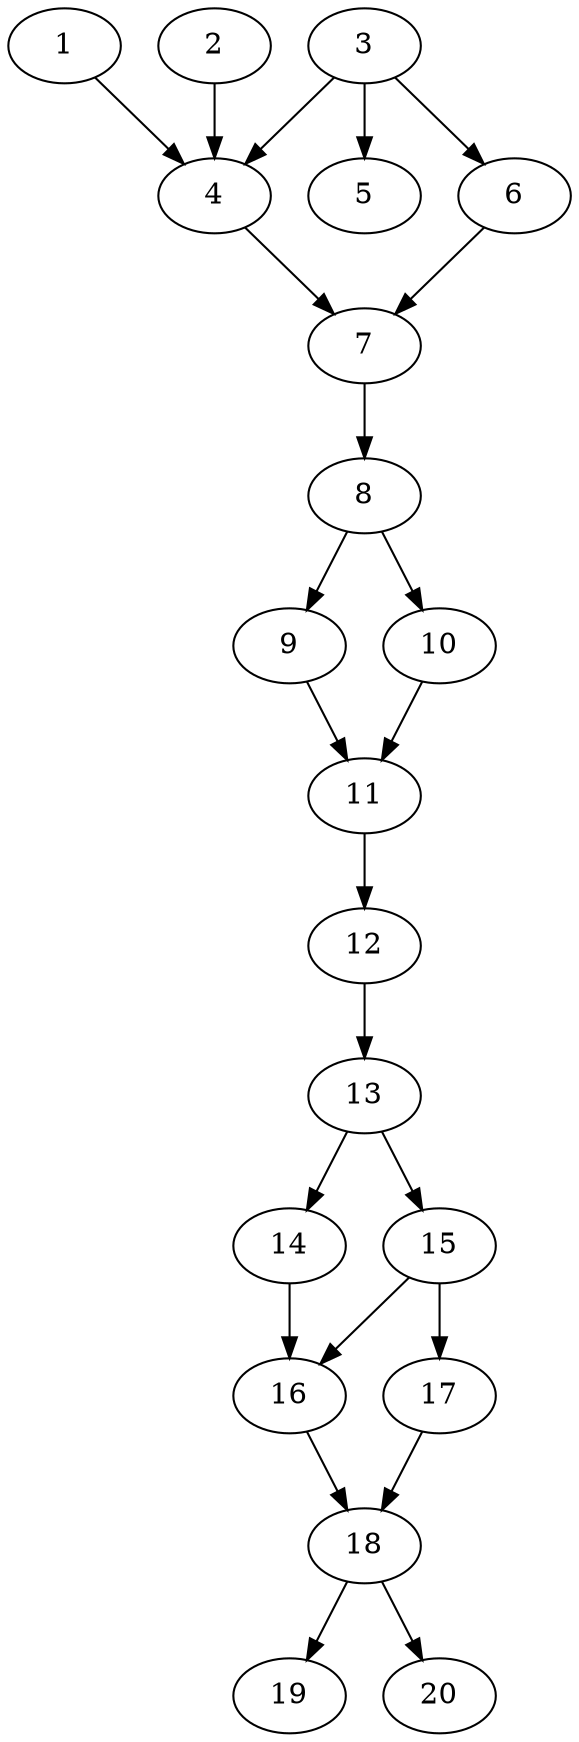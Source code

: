 // DAG automatically generated by daggen at Sat Jul 27 15:36:23 2019
// ./daggen --dot -n 20 --ccr 0.5 --fat 0.4 --regular 0.5 --density 0.7 --mindata 5242880 --maxdata 52428800 
digraph G {
  1 [size="75294720", alpha="0.14", expect_size="37647360"] 
  1 -> 4 [size ="37647360"]
  2 [size="77727744", alpha="0.10", expect_size="38863872"] 
  2 -> 4 [size ="38863872"]
  3 [size="100876288", alpha="0.11", expect_size="50438144"] 
  3 -> 4 [size ="50438144"]
  3 -> 5 [size ="50438144"]
  3 -> 6 [size ="50438144"]
  4 [size="25401344", alpha="0.17", expect_size="12700672"] 
  4 -> 7 [size ="12700672"]
  5 [size="13703168", alpha="0.14", expect_size="6851584"] 
  6 [size="64014336", alpha="0.17", expect_size="32007168"] 
  6 -> 7 [size ="32007168"]
  7 [size="71442432", alpha="0.13", expect_size="35721216"] 
  7 -> 8 [size ="35721216"]
  8 [size="86929408", alpha="0.17", expect_size="43464704"] 
  8 -> 9 [size ="43464704"]
  8 -> 10 [size ="43464704"]
  9 [size="94089216", alpha="0.19", expect_size="47044608"] 
  9 -> 11 [size ="47044608"]
  10 [size="25864192", alpha="0.19", expect_size="12932096"] 
  10 -> 11 [size ="12932096"]
  11 [size="83427328", alpha="0.05", expect_size="41713664"] 
  11 -> 12 [size ="41713664"]
  12 [size="55195648", alpha="0.13", expect_size="27597824"] 
  12 -> 13 [size ="27597824"]
  13 [size="101318656", alpha="0.03", expect_size="50659328"] 
  13 -> 14 [size ="50659328"]
  13 -> 15 [size ="50659328"]
  14 [size="57714688", alpha="0.06", expect_size="28857344"] 
  14 -> 16 [size ="28857344"]
  15 [size="45875200", alpha="0.06", expect_size="22937600"] 
  15 -> 16 [size ="22937600"]
  15 -> 17 [size ="22937600"]
  16 [size="17078272", alpha="0.10", expect_size="8539136"] 
  16 -> 18 [size ="8539136"]
  17 [size="99383296", alpha="0.10", expect_size="49691648"] 
  17 -> 18 [size ="49691648"]
  18 [size="64200704", alpha="0.13", expect_size="32100352"] 
  18 -> 19 [size ="32100352"]
  18 -> 20 [size ="32100352"]
  19 [size="47783936", alpha="0.18", expect_size="23891968"] 
  20 [size="42700800", alpha="0.10", expect_size="21350400"] 
}

